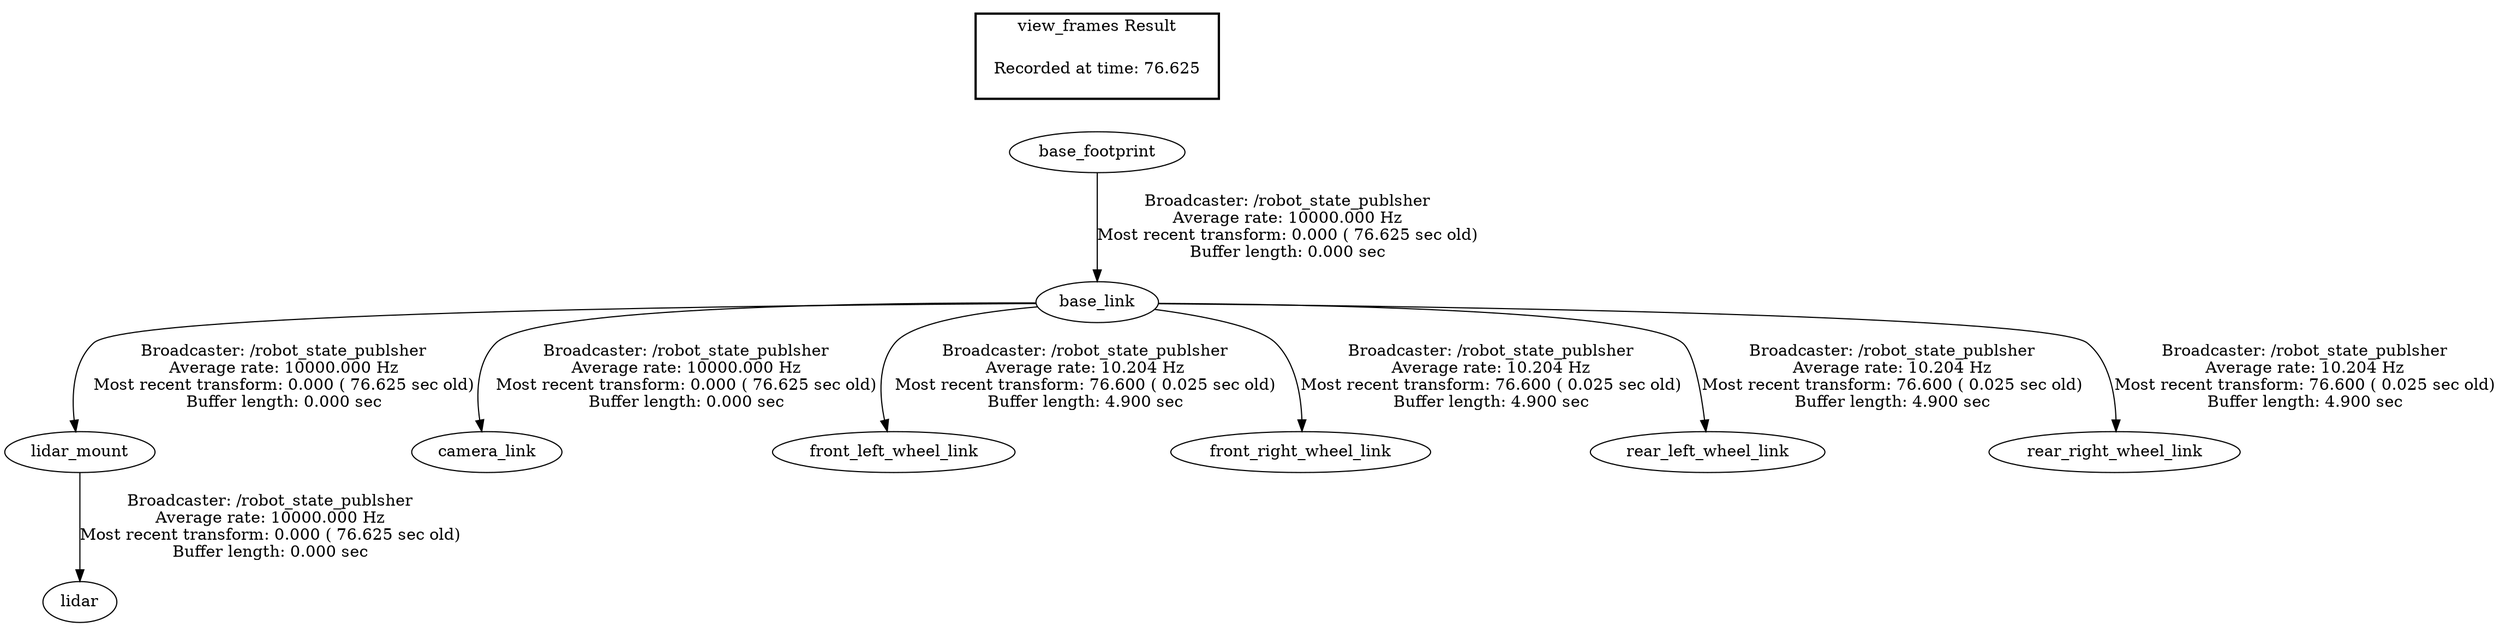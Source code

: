 digraph G {
"lidar_mount" -> "lidar"[label="Broadcaster: /robot_state_publsher\nAverage rate: 10000.000 Hz\nMost recent transform: 0.000 ( 76.625 sec old)\nBuffer length: 0.000 sec\n"];
"base_footprint" -> "base_link"[label="Broadcaster: /robot_state_publsher\nAverage rate: 10000.000 Hz\nMost recent transform: 0.000 ( 76.625 sec old)\nBuffer length: 0.000 sec\n"];
"base_link" -> "camera_link"[label="Broadcaster: /robot_state_publsher\nAverage rate: 10000.000 Hz\nMost recent transform: 0.000 ( 76.625 sec old)\nBuffer length: 0.000 sec\n"];
"base_link" -> "lidar_mount"[label="Broadcaster: /robot_state_publsher\nAverage rate: 10000.000 Hz\nMost recent transform: 0.000 ( 76.625 sec old)\nBuffer length: 0.000 sec\n"];
"base_link" -> "front_left_wheel_link"[label="Broadcaster: /robot_state_publsher\nAverage rate: 10.204 Hz\nMost recent transform: 76.600 ( 0.025 sec old)\nBuffer length: 4.900 sec\n"];
"base_link" -> "front_right_wheel_link"[label="Broadcaster: /robot_state_publsher\nAverage rate: 10.204 Hz\nMost recent transform: 76.600 ( 0.025 sec old)\nBuffer length: 4.900 sec\n"];
"base_link" -> "rear_left_wheel_link"[label="Broadcaster: /robot_state_publsher\nAverage rate: 10.204 Hz\nMost recent transform: 76.600 ( 0.025 sec old)\nBuffer length: 4.900 sec\n"];
"base_link" -> "rear_right_wheel_link"[label="Broadcaster: /robot_state_publsher\nAverage rate: 10.204 Hz\nMost recent transform: 76.600 ( 0.025 sec old)\nBuffer length: 4.900 sec\n"];
edge [style=invis];
 subgraph cluster_legend { style=bold; color=black; label ="view_frames Result";
"Recorded at time: 76.625"[ shape=plaintext ] ;
 }->"base_footprint";
}